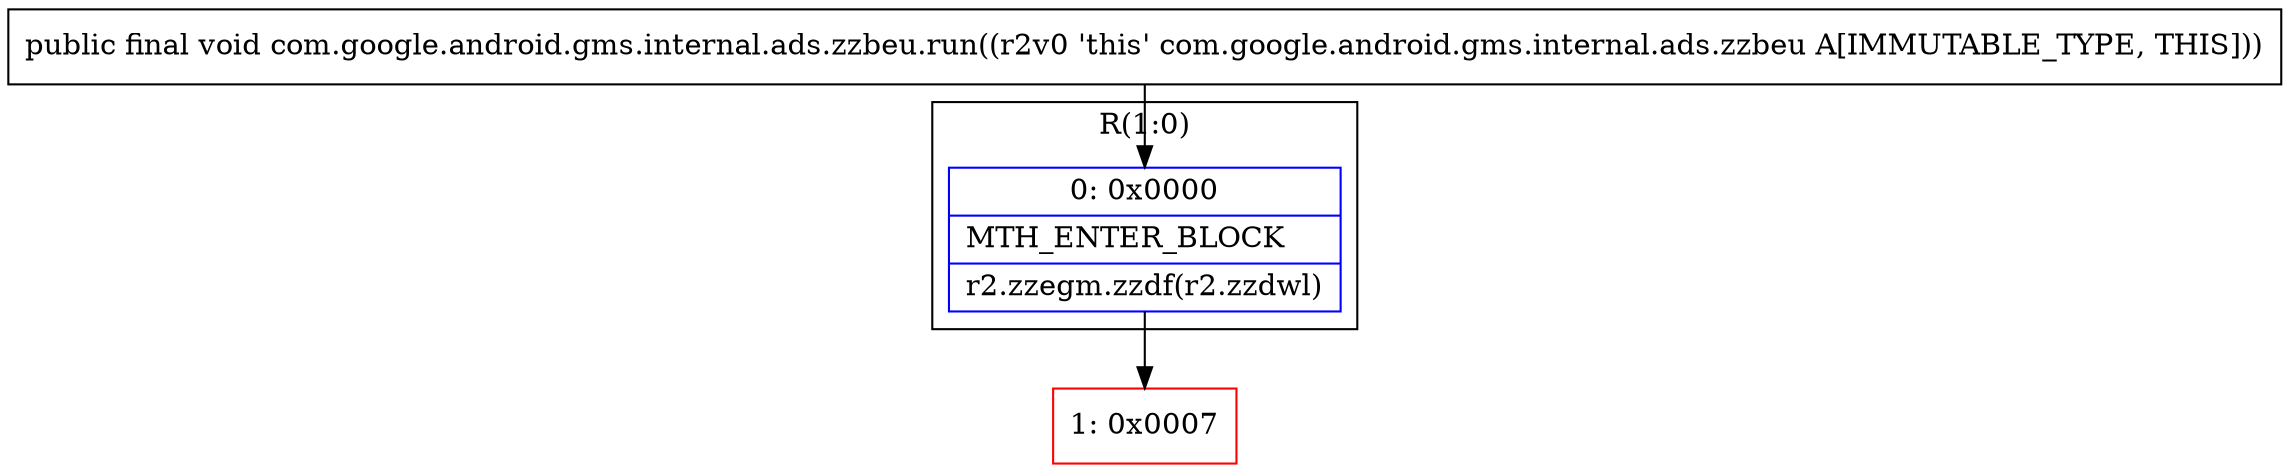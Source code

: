 digraph "CFG forcom.google.android.gms.internal.ads.zzbeu.run()V" {
subgraph cluster_Region_1891651313 {
label = "R(1:0)";
node [shape=record,color=blue];
Node_0 [shape=record,label="{0\:\ 0x0000|MTH_ENTER_BLOCK\l|r2.zzegm.zzdf(r2.zzdwl)\l}"];
}
Node_1 [shape=record,color=red,label="{1\:\ 0x0007}"];
MethodNode[shape=record,label="{public final void com.google.android.gms.internal.ads.zzbeu.run((r2v0 'this' com.google.android.gms.internal.ads.zzbeu A[IMMUTABLE_TYPE, THIS])) }"];
MethodNode -> Node_0;
Node_0 -> Node_1;
}

